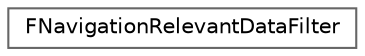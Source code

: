 digraph "Graphical Class Hierarchy"
{
 // INTERACTIVE_SVG=YES
 // LATEX_PDF_SIZE
  bgcolor="transparent";
  edge [fontname=Helvetica,fontsize=10,labelfontname=Helvetica,labelfontsize=10];
  node [fontname=Helvetica,fontsize=10,shape=box,height=0.2,width=0.4];
  rankdir="LR";
  Node0 [id="Node000000",label="FNavigationRelevantDataFilter",height=0.2,width=0.4,color="grey40", fillcolor="white", style="filled",URL="$d4/d73/structFNavigationRelevantDataFilter.html",tooltip=" "];
}
